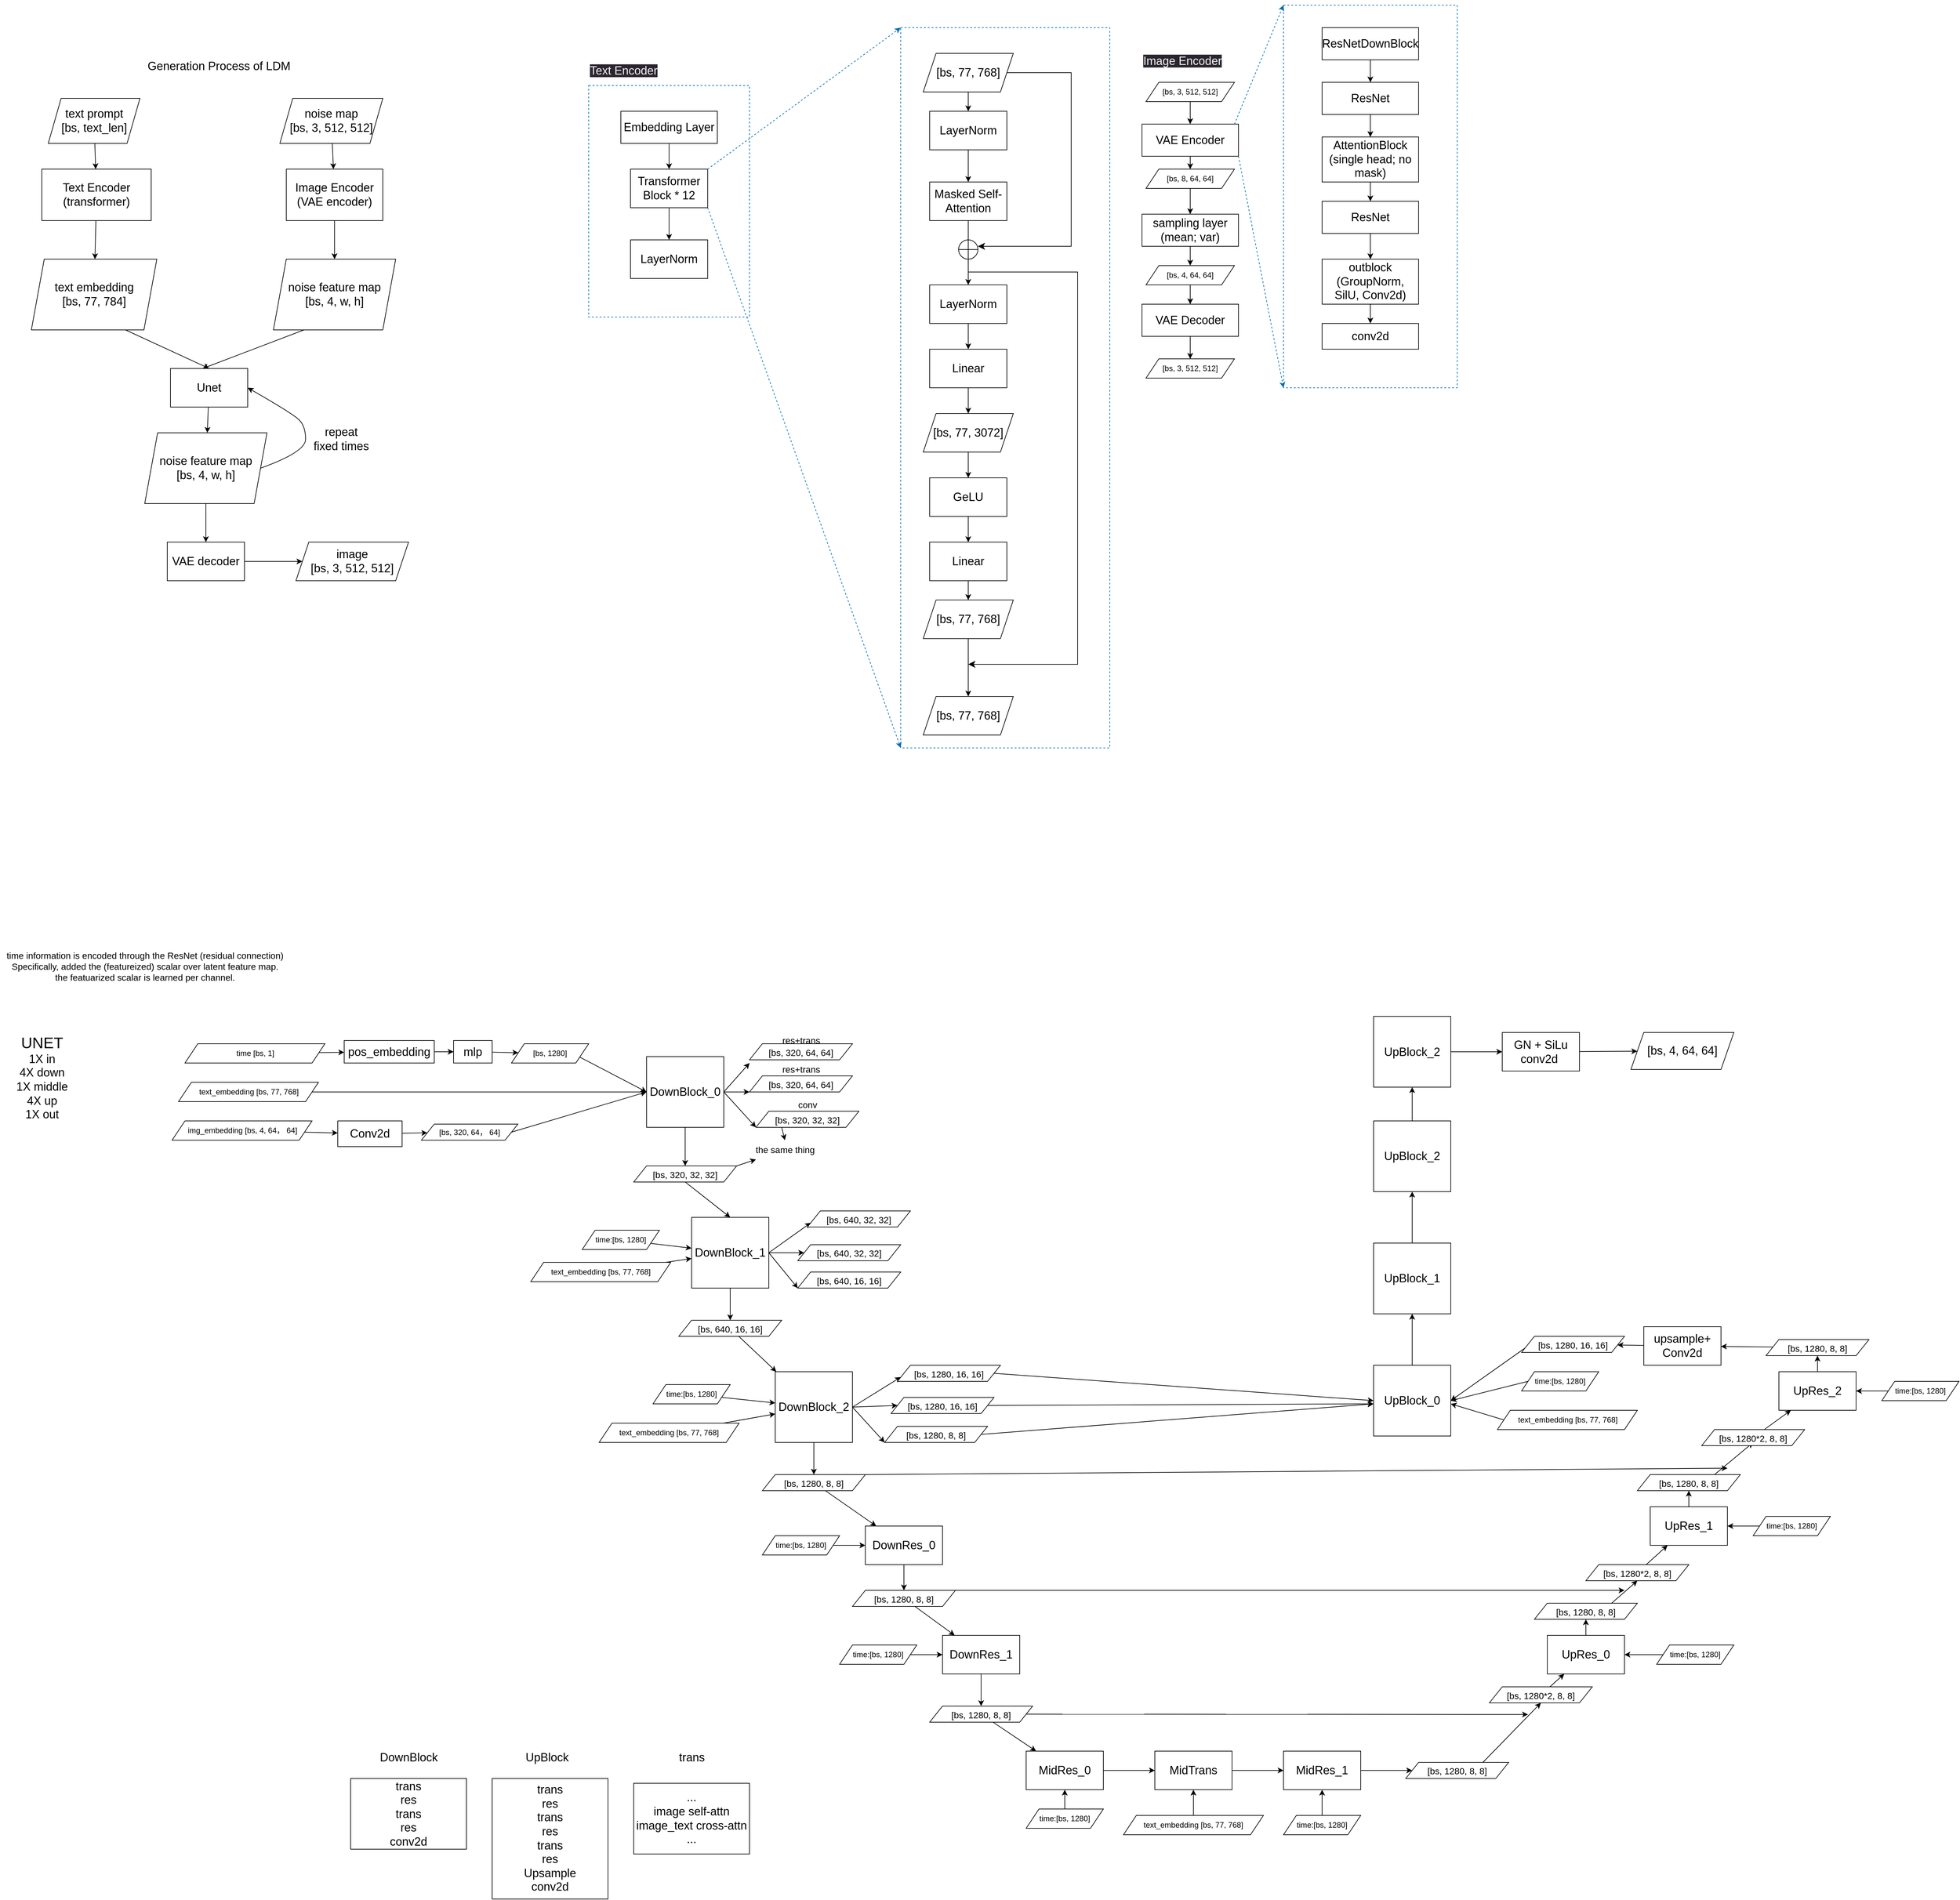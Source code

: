 <mxfile>
    <diagram id="syP8Kg_K8T-5q72GtrBR" name="Page-1">
        <mxGraphModel dx="2134" dy="1301" grid="1" gridSize="10" guides="1" tooltips="1" connect="1" arrows="1" fold="1" page="1" pageScale="1" pageWidth="2339" pageHeight="3300" math="0" shadow="0">
            <root>
                <mxCell id="0"/>
                <mxCell id="1" parent="0"/>
                <mxCell id="11" value="" style="edgeStyle=none;html=1;fontSize=18;" parent="1" source="3" target="10" edge="1">
                    <mxGeometry relative="1" as="geometry"/>
                </mxCell>
                <mxCell id="3" value="Text Encoder&lt;br&gt;(transformer)" style="rounded=0;whiteSpace=wrap;html=1;fontSize=18;" parent="1" vertex="1">
                    <mxGeometry x="70" y="360" width="170" height="80" as="geometry"/>
                </mxCell>
                <mxCell id="14" value="" style="edgeStyle=none;html=1;fontSize=18;" parent="1" source="4" target="13" edge="1">
                    <mxGeometry relative="1" as="geometry"/>
                </mxCell>
                <mxCell id="4" value="Image Encoder&lt;br&gt;(VAE encoder)" style="rounded=0;whiteSpace=wrap;html=1;fontSize=18;" parent="1" vertex="1">
                    <mxGeometry x="450" y="360" width="150" height="80" as="geometry"/>
                </mxCell>
                <mxCell id="6" value="" style="edgeStyle=none;html=1;fontSize=18;" parent="1" source="5" target="3" edge="1">
                    <mxGeometry relative="1" as="geometry"/>
                </mxCell>
                <mxCell id="5" value="text prompt&lt;br&gt;[bs, text_len]" style="shape=parallelogram;perimeter=parallelogramPerimeter;whiteSpace=wrap;html=1;fixedSize=1;fontSize=18;" parent="1" vertex="1">
                    <mxGeometry x="80" y="250" width="142.5" height="70" as="geometry"/>
                </mxCell>
                <mxCell id="8" value="" style="edgeStyle=none;html=1;fontSize=18;" parent="1" source="7" target="4" edge="1">
                    <mxGeometry relative="1" as="geometry"/>
                </mxCell>
                <mxCell id="7" value="noise map&lt;br&gt;[bs, 3, 512, 512]" style="shape=parallelogram;perimeter=parallelogramPerimeter;whiteSpace=wrap;html=1;fixedSize=1;fontSize=18;" parent="1" vertex="1">
                    <mxGeometry x="440" y="250" width="160" height="70" as="geometry"/>
                </mxCell>
                <mxCell id="16" style="edgeStyle=none;html=1;exitX=0.75;exitY=1;exitDx=0;exitDy=0;entryX=0.5;entryY=0;entryDx=0;entryDy=0;fontSize=18;" parent="1" source="10" target="15" edge="1">
                    <mxGeometry relative="1" as="geometry"/>
                </mxCell>
                <mxCell id="10" value="text embedding&lt;br&gt;[bs, 77, 784]" style="shape=parallelogram;perimeter=parallelogramPerimeter;whiteSpace=wrap;html=1;fixedSize=1;fontSize=18;rounded=0;" parent="1" vertex="1">
                    <mxGeometry x="53.75" y="500" width="195" height="110" as="geometry"/>
                </mxCell>
                <mxCell id="12" value="Generation Process of LDM" style="text;html=1;align=center;verticalAlign=middle;resizable=0;points=[];autosize=1;strokeColor=none;fillColor=none;fontSize=18;" parent="1" vertex="1">
                    <mxGeometry x="220" y="180" width="250" height="40" as="geometry"/>
                </mxCell>
                <mxCell id="17" style="edgeStyle=none;html=1;exitX=0.25;exitY=1;exitDx=0;exitDy=0;fontSize=18;" parent="1" source="13" edge="1">
                    <mxGeometry relative="1" as="geometry">
                        <mxPoint x="320" y="670" as="targetPoint"/>
                    </mxGeometry>
                </mxCell>
                <mxCell id="13" value="noise feature map&lt;br&gt;[bs, 4, w, h]" style="shape=parallelogram;perimeter=parallelogramPerimeter;whiteSpace=wrap;html=1;fixedSize=1;fontSize=18;rounded=0;" parent="1" vertex="1">
                    <mxGeometry x="430" y="500" width="190" height="110" as="geometry"/>
                </mxCell>
                <mxCell id="19" value="" style="edgeStyle=none;html=1;fontSize=18;" parent="1" source="15" target="18" edge="1">
                    <mxGeometry relative="1" as="geometry"/>
                </mxCell>
                <mxCell id="15" value="Unet" style="rounded=0;whiteSpace=wrap;html=1;fontSize=18;" parent="1" vertex="1">
                    <mxGeometry x="270" y="670" width="120" height="60" as="geometry"/>
                </mxCell>
                <mxCell id="24" value="" style="edgeStyle=none;html=1;fontSize=18;" parent="1" source="18" target="23" edge="1">
                    <mxGeometry relative="1" as="geometry"/>
                </mxCell>
                <mxCell id="18" value="noise feature map&lt;br&gt;[bs, 4, w, h]" style="shape=parallelogram;perimeter=parallelogramPerimeter;whiteSpace=wrap;html=1;fixedSize=1;fontSize=18;rounded=0;" parent="1" vertex="1">
                    <mxGeometry x="230" y="770" width="190" height="110" as="geometry"/>
                </mxCell>
                <mxCell id="21" value="" style="curved=1;endArrow=classic;html=1;fontSize=18;exitX=1;exitY=0.5;exitDx=0;exitDy=0;entryX=1;entryY=0.5;entryDx=0;entryDy=0;" parent="1" source="18" target="15" edge="1">
                    <mxGeometry width="50" height="50" relative="1" as="geometry">
                        <mxPoint x="540" y="800" as="sourcePoint"/>
                        <mxPoint x="590" y="750" as="targetPoint"/>
                        <Array as="points">
                            <mxPoint x="480" y="800"/>
                            <mxPoint x="480" y="760"/>
                            <mxPoint x="460" y="740"/>
                        </Array>
                    </mxGeometry>
                </mxCell>
                <mxCell id="22" value="repeat&lt;br&gt;fixed times" style="text;html=1;align=center;verticalAlign=middle;resizable=0;points=[];autosize=1;strokeColor=none;fillColor=none;fontSize=18;" parent="1" vertex="1">
                    <mxGeometry x="480" y="750" width="110" height="60" as="geometry"/>
                </mxCell>
                <mxCell id="26" value="" style="edgeStyle=none;html=1;fontSize=18;" parent="1" source="23" target="25" edge="1">
                    <mxGeometry relative="1" as="geometry"/>
                </mxCell>
                <mxCell id="23" value="VAE decoder" style="whiteSpace=wrap;html=1;fontSize=18;rounded=0;" parent="1" vertex="1">
                    <mxGeometry x="265" y="940" width="120" height="60" as="geometry"/>
                </mxCell>
                <mxCell id="25" value="image&lt;br&gt;[bs, 3, 512, 512]" style="shape=parallelogram;perimeter=parallelogramPerimeter;whiteSpace=wrap;html=1;fixedSize=1;fontSize=18;rounded=0;" parent="1" vertex="1">
                    <mxGeometry x="465" y="940" width="175" height="60" as="geometry"/>
                </mxCell>
                <mxCell id="29" value="" style="edgeStyle=none;html=1;" parent="1" source="27" target="28" edge="1">
                    <mxGeometry relative="1" as="geometry"/>
                </mxCell>
                <mxCell id="27" value="Embedding Layer" style="rounded=0;whiteSpace=wrap;html=1;fontSize=18;" parent="1" vertex="1">
                    <mxGeometry x="970" y="270" width="150" height="50" as="geometry"/>
                </mxCell>
                <mxCell id="32" value="" style="edgeStyle=none;html=1;" parent="1" source="28" target="31" edge="1">
                    <mxGeometry relative="1" as="geometry"/>
                </mxCell>
                <mxCell id="28" value="Transformer Block * 12" style="whiteSpace=wrap;html=1;fontSize=18;rounded=0;" parent="1" vertex="1">
                    <mxGeometry x="985" y="360" width="120" height="60" as="geometry"/>
                </mxCell>
                <mxCell id="31" value="LayerNorm" style="whiteSpace=wrap;html=1;fontSize=18;rounded=0;" parent="1" vertex="1">
                    <mxGeometry x="985" y="470" width="120" height="60" as="geometry"/>
                </mxCell>
                <mxCell id="35" value="" style="edgeStyle=none;html=1;fontSize=18;" parent="1" source="33" target="34" edge="1">
                    <mxGeometry relative="1" as="geometry"/>
                </mxCell>
                <mxCell id="33" value="&lt;font style=&quot;font-size: 18px;&quot;&gt;LayerNorm&lt;/font&gt;" style="whiteSpace=wrap;html=1;" parent="1" vertex="1">
                    <mxGeometry x="1450" y="270" width="120" height="60" as="geometry"/>
                </mxCell>
                <mxCell id="41" value="" style="edgeStyle=none;html=1;fontSize=18;startArrow=none;" parent="1" source="53" target="40" edge="1">
                    <mxGeometry relative="1" as="geometry"/>
                </mxCell>
                <mxCell id="34" value="&lt;font style=&quot;font-size: 18px;&quot;&gt;Masked Self-Attention&lt;/font&gt;" style="whiteSpace=wrap;html=1;" parent="1" vertex="1">
                    <mxGeometry x="1450" y="380" width="120" height="60" as="geometry"/>
                </mxCell>
                <mxCell id="37" value="" style="edgeStyle=none;html=1;fontSize=18;" parent="1" source="36" target="33" edge="1">
                    <mxGeometry relative="1" as="geometry"/>
                </mxCell>
                <mxCell id="36" value="[bs, 77, 768]" style="shape=parallelogram;perimeter=parallelogramPerimeter;whiteSpace=wrap;html=1;fixedSize=1;fontSize=18;" parent="1" vertex="1">
                    <mxGeometry x="1440" y="180" width="140" height="60" as="geometry"/>
                </mxCell>
                <mxCell id="43" value="" style="edgeStyle=none;html=1;fontSize=18;" parent="1" source="40" target="42" edge="1">
                    <mxGeometry relative="1" as="geometry"/>
                </mxCell>
                <mxCell id="40" value="&lt;font style=&quot;font-size: 18px;&quot;&gt;LayerNorm&lt;/font&gt;" style="whiteSpace=wrap;html=1;" parent="1" vertex="1">
                    <mxGeometry x="1450" y="540" width="120" height="60" as="geometry"/>
                </mxCell>
                <mxCell id="45" value="" style="edgeStyle=none;html=1;fontSize=18;" parent="1" source="42" target="44" edge="1">
                    <mxGeometry relative="1" as="geometry"/>
                </mxCell>
                <mxCell id="42" value="&lt;font style=&quot;font-size: 18px;&quot;&gt;Linear&lt;/font&gt;" style="whiteSpace=wrap;html=1;" parent="1" vertex="1">
                    <mxGeometry x="1450" y="640" width="120" height="60" as="geometry"/>
                </mxCell>
                <mxCell id="52" value="" style="edgeStyle=none;html=1;fontSize=18;" parent="1" source="44" target="51" edge="1">
                    <mxGeometry relative="1" as="geometry"/>
                </mxCell>
                <mxCell id="44" value="[bs, 77, 3072]" style="shape=parallelogram;perimeter=parallelogramPerimeter;whiteSpace=wrap;html=1;fixedSize=1;fontSize=18;" parent="1" vertex="1">
                    <mxGeometry x="1440" y="740" width="140" height="60" as="geometry"/>
                </mxCell>
                <mxCell id="46" value="" style="edgeStyle=elbowEdgeStyle;elbow=horizontal;endArrow=classic;html=1;curved=0;rounded=0;endSize=8;startSize=8;fontSize=18;" parent="1" source="36" edge="1">
                    <mxGeometry width="50" height="50" relative="1" as="geometry">
                        <mxPoint x="1625" y="210" as="sourcePoint"/>
                        <mxPoint x="1525" y="480" as="targetPoint"/>
                        <Array as="points">
                            <mxPoint x="1670" y="480"/>
                        </Array>
                    </mxGeometry>
                </mxCell>
                <mxCell id="59" value="" style="edgeStyle=none;html=1;fontSize=18;" parent="1" source="51" target="58" edge="1">
                    <mxGeometry relative="1" as="geometry"/>
                </mxCell>
                <mxCell id="51" value="GeLU" style="whiteSpace=wrap;html=1;fontSize=18;" parent="1" vertex="1">
                    <mxGeometry x="1450" y="840" width="120" height="60" as="geometry"/>
                </mxCell>
                <mxCell id="54" value="" style="edgeStyle=none;html=1;fontSize=18;endArrow=none;entryX=0.5;entryY=0.333;entryDx=0;entryDy=0;entryPerimeter=0;" parent="1" source="34" target="53" edge="1">
                    <mxGeometry relative="1" as="geometry">
                        <mxPoint x="1510" y="440" as="sourcePoint"/>
                        <mxPoint x="1510" y="540" as="targetPoint"/>
                    </mxGeometry>
                </mxCell>
                <mxCell id="53" value="" style="shape=orEllipse;perimeter=ellipsePerimeter;whiteSpace=wrap;html=1;backgroundOutline=1;fontSize=18;" parent="1" vertex="1">
                    <mxGeometry x="1495" y="470" width="30" height="30" as="geometry"/>
                </mxCell>
                <mxCell id="57" value="" style="edgeStyle=elbowEdgeStyle;elbow=horizontal;endArrow=classic;html=1;curved=0;rounded=0;endSize=8;startSize=8;fontSize=18;" parent="1" edge="1">
                    <mxGeometry width="50" height="50" relative="1" as="geometry">
                        <mxPoint x="1510" y="520" as="sourcePoint"/>
                        <mxPoint x="1510" y="1130" as="targetPoint"/>
                        <Array as="points">
                            <mxPoint x="1680" y="820"/>
                        </Array>
                    </mxGeometry>
                </mxCell>
                <mxCell id="61" value="" style="edgeStyle=none;html=1;fontSize=18;" parent="1" source="58" target="60" edge="1">
                    <mxGeometry relative="1" as="geometry"/>
                </mxCell>
                <mxCell id="58" value="&lt;font style=&quot;font-size: 18px;&quot;&gt;Linear&lt;/font&gt;" style="whiteSpace=wrap;html=1;" parent="1" vertex="1">
                    <mxGeometry x="1450" y="940" width="120" height="60" as="geometry"/>
                </mxCell>
                <mxCell id="64" value="" style="edgeStyle=none;html=1;fontSize=18;" parent="1" source="60" target="63" edge="1">
                    <mxGeometry relative="1" as="geometry"/>
                </mxCell>
                <mxCell id="60" value="[bs, 77, 768]" style="shape=parallelogram;perimeter=parallelogramPerimeter;whiteSpace=wrap;html=1;fixedSize=1;fontSize=18;" parent="1" vertex="1">
                    <mxGeometry x="1440" y="1030" width="140" height="60" as="geometry"/>
                </mxCell>
                <mxCell id="63" value="[bs, 77, 768]" style="shape=parallelogram;perimeter=parallelogramPerimeter;whiteSpace=wrap;html=1;fixedSize=1;fontSize=18;" parent="1" vertex="1">
                    <mxGeometry x="1440" y="1180" width="140" height="60" as="geometry"/>
                </mxCell>
                <mxCell id="69" value="" style="whiteSpace=wrap;html=1;fontSize=18;dashed=1;fillColor=none;fontColor=#ffffff;strokeColor=#006EAF;" parent="1" vertex="1">
                    <mxGeometry x="1405" y="140" width="325" height="1120" as="geometry"/>
                </mxCell>
                <mxCell id="70" value="" style="edgeStyle=none;orthogonalLoop=1;jettySize=auto;html=1;fontSize=18;fillColor=#1ba1e2;strokeColor=#006EAF;dashed=1;exitX=1;exitY=0;exitDx=0;exitDy=0;entryX=0;entryY=0;entryDx=0;entryDy=0;" parent="1" source="28" target="69" edge="1">
                    <mxGeometry width="80" relative="1" as="geometry">
                        <mxPoint x="1140" y="359" as="sourcePoint"/>
                        <mxPoint x="1220" y="359" as="targetPoint"/>
                        <Array as="points"/>
                    </mxGeometry>
                </mxCell>
                <mxCell id="71" value="" style="edgeStyle=none;orthogonalLoop=1;jettySize=auto;html=1;fontSize=18;fillColor=#1ba1e2;strokeColor=#006EAF;dashed=1;exitX=1;exitY=1;exitDx=0;exitDy=0;entryX=0;entryY=1;entryDx=0;entryDy=0;" parent="1" source="28" target="69" edge="1">
                    <mxGeometry width="80" relative="1" as="geometry">
                        <mxPoint x="1115" y="370" as="sourcePoint"/>
                        <mxPoint x="1415" y="150.0" as="targetPoint"/>
                        <Array as="points"/>
                    </mxGeometry>
                </mxCell>
                <mxCell id="72" value="" style="whiteSpace=wrap;html=1;dashed=1;fontSize=18;fillColor=none;fontColor=#ffffff;strokeColor=#006EAF;" parent="1" vertex="1">
                    <mxGeometry x="920" y="230" width="250" height="360" as="geometry"/>
                </mxCell>
                <mxCell id="75" value="&lt;span style=&quot;color: rgb(240, 240, 240); font-family: Helvetica; font-size: 18px; font-style: normal; font-variant-ligatures: normal; font-variant-caps: normal; font-weight: 400; letter-spacing: normal; orphans: 2; text-align: center; text-indent: 0px; text-transform: none; widows: 2; word-spacing: 0px; -webkit-text-stroke-width: 0px; background-color: rgb(42, 37, 47); text-decoration-thickness: initial; text-decoration-style: initial; text-decoration-color: initial; float: none; display: inline !important;&quot;&gt;Text Encoder&lt;/span&gt;" style="text;whiteSpace=wrap;html=1;fontSize=18;" parent="1" vertex="1">
                    <mxGeometry x="920" y="190" width="140" height="40" as="geometry"/>
                </mxCell>
                <mxCell id="76" value="&lt;span style=&quot;color: rgb(240, 240, 240); font-family: Helvetica; font-size: 18px; font-style: normal; font-variant-ligatures: normal; font-variant-caps: normal; font-weight: 400; letter-spacing: normal; orphans: 2; text-align: center; text-indent: 0px; text-transform: none; widows: 2; word-spacing: 0px; -webkit-text-stroke-width: 0px; background-color: rgb(42, 37, 47); text-decoration-thickness: initial; text-decoration-style: initial; text-decoration-color: initial; float: none; display: inline !important;&quot;&gt;&lt;br&gt;&lt;/span&gt;" style="text;whiteSpace=wrap;html=1;fontSize=18;" parent="1" vertex="1">
                    <mxGeometry x="1790" y="260" width="160" height="270" as="geometry"/>
                </mxCell>
                <mxCell id="108" value="" style="edgeStyle=none;html=1;" parent="1" source="77" target="105" edge="1">
                    <mxGeometry relative="1" as="geometry"/>
                </mxCell>
                <mxCell id="77" value="VAE Encoder" style="rounded=0;whiteSpace=wrap;html=1;fontSize=18;" parent="1" vertex="1">
                    <mxGeometry x="1780" y="290" width="150" height="50" as="geometry"/>
                </mxCell>
                <mxCell id="111" value="" style="edgeStyle=none;html=1;" parent="1" source="82" target="110" edge="1">
                    <mxGeometry relative="1" as="geometry"/>
                </mxCell>
                <mxCell id="82" value="sampling layer&lt;br&gt;(mean; var)" style="rounded=0;whiteSpace=wrap;html=1;fontSize=18;" parent="1" vertex="1">
                    <mxGeometry x="1780" y="430" width="150" height="50" as="geometry"/>
                </mxCell>
                <mxCell id="114" value="" style="edgeStyle=none;html=1;" parent="1" source="86" target="113" edge="1">
                    <mxGeometry relative="1" as="geometry"/>
                </mxCell>
                <mxCell id="86" value="VAE Decoder" style="rounded=0;whiteSpace=wrap;html=1;fontSize=18;" parent="1" vertex="1">
                    <mxGeometry x="1780" y="570" width="150" height="50" as="geometry"/>
                </mxCell>
                <mxCell id="88" value="&lt;meta charset=&quot;utf-8&quot;&gt;&lt;span style=&quot;color: rgb(240, 240, 240); font-family: Helvetica; font-size: 18px; font-style: normal; font-variant-ligatures: normal; font-variant-caps: normal; font-weight: 400; letter-spacing: normal; orphans: 2; text-align: center; text-indent: 0px; text-transform: none; widows: 2; word-spacing: 0px; -webkit-text-stroke-width: 0px; background-color: rgb(42, 37, 47); text-decoration-thickness: initial; text-decoration-style: initial; text-decoration-color: initial; float: none; display: inline !important;&quot;&gt;Image Encoder&lt;/span&gt;&lt;br style=&quot;border-color: rgb(0, 0, 0); color: rgb(240, 240, 240); font-family: Helvetica; font-size: 18px; font-style: normal; font-variant-ligatures: normal; font-variant-caps: normal; font-weight: 400; letter-spacing: normal; orphans: 2; text-align: center; text-indent: 0px; text-transform: none; widows: 2; word-spacing: 0px; -webkit-text-stroke-width: 0px; text-decoration-thickness: initial; text-decoration-style: initial; text-decoration-color: initial;&quot;&gt;" style="text;whiteSpace=wrap;html=1;" parent="1" vertex="1">
                    <mxGeometry x="1780" y="175" width="160" height="50" as="geometry"/>
                </mxCell>
                <mxCell id="91" value="" style="edgeStyle=none;html=1;" parent="1" source="89" target="90" edge="1">
                    <mxGeometry relative="1" as="geometry"/>
                </mxCell>
                <mxCell id="89" value="ResNetDownBlock" style="rounded=0;whiteSpace=wrap;html=1;fontSize=18;" parent="1" vertex="1">
                    <mxGeometry x="2060" y="140" width="150" height="50" as="geometry"/>
                </mxCell>
                <mxCell id="93" value="" style="edgeStyle=none;html=1;" parent="1" source="90" target="92" edge="1">
                    <mxGeometry relative="1" as="geometry"/>
                </mxCell>
                <mxCell id="90" value="ResNet" style="rounded=0;whiteSpace=wrap;html=1;fontSize=18;" parent="1" vertex="1">
                    <mxGeometry x="2060" y="225" width="150" height="50" as="geometry"/>
                </mxCell>
                <mxCell id="96" value="" style="edgeStyle=none;html=1;" parent="1" source="92" target="95" edge="1">
                    <mxGeometry relative="1" as="geometry"/>
                </mxCell>
                <mxCell id="92" value="AttentionBlock&lt;br&gt;(single head; no mask)" style="rounded=0;whiteSpace=wrap;html=1;fontSize=18;" parent="1" vertex="1">
                    <mxGeometry x="2060" y="310" width="150" height="70" as="geometry"/>
                </mxCell>
                <mxCell id="98" value="" style="edgeStyle=none;html=1;" parent="1" source="95" target="97" edge="1">
                    <mxGeometry relative="1" as="geometry"/>
                </mxCell>
                <mxCell id="95" value="ResNet" style="rounded=0;whiteSpace=wrap;html=1;fontSize=18;" parent="1" vertex="1">
                    <mxGeometry x="2060" y="410" width="150" height="50" as="geometry"/>
                </mxCell>
                <mxCell id="101" value="" style="edgeStyle=none;html=1;" parent="1" source="97" target="99" edge="1">
                    <mxGeometry relative="1" as="geometry"/>
                </mxCell>
                <mxCell id="97" value="outblock&lt;br&gt;(GroupNorm, SilU, Conv2d)" style="rounded=0;whiteSpace=wrap;html=1;fontSize=18;" parent="1" vertex="1">
                    <mxGeometry x="2060" y="500" width="150" height="70" as="geometry"/>
                </mxCell>
                <mxCell id="99" value="conv2d" style="rounded=0;whiteSpace=wrap;html=1;fontSize=18;" parent="1" vertex="1">
                    <mxGeometry x="2060" y="600" width="150" height="40" as="geometry"/>
                </mxCell>
                <mxCell id="107" value="" style="edgeStyle=none;html=1;" parent="1" source="103" target="77" edge="1">
                    <mxGeometry relative="1" as="geometry"/>
                </mxCell>
                <mxCell id="103" value="&lt;span style=&quot;&quot;&gt;[bs, 3, 512, 512]&lt;/span&gt;" style="shape=parallelogram;perimeter=parallelogramPerimeter;whiteSpace=wrap;html=1;fixedSize=1;" parent="1" vertex="1">
                    <mxGeometry x="1786.25" y="225" width="137.5" height="30" as="geometry"/>
                </mxCell>
                <mxCell id="109" value="" style="edgeStyle=none;html=1;" parent="1" source="105" target="82" edge="1">
                    <mxGeometry relative="1" as="geometry"/>
                </mxCell>
                <mxCell id="105" value="&lt;span style=&quot;&quot;&gt;[bs, 8, 64, 64]&lt;/span&gt;" style="shape=parallelogram;perimeter=parallelogramPerimeter;whiteSpace=wrap;html=1;fixedSize=1;" parent="1" vertex="1">
                    <mxGeometry x="1786.25" y="360" width="137.5" height="30" as="geometry"/>
                </mxCell>
                <mxCell id="112" value="" style="edgeStyle=none;html=1;" parent="1" source="110" target="86" edge="1">
                    <mxGeometry relative="1" as="geometry"/>
                </mxCell>
                <mxCell id="110" value="&lt;span style=&quot;&quot;&gt;[bs, 4, 64, 64]&lt;/span&gt;" style="shape=parallelogram;perimeter=parallelogramPerimeter;whiteSpace=wrap;html=1;fixedSize=1;" parent="1" vertex="1">
                    <mxGeometry x="1786.25" y="510" width="137.5" height="30" as="geometry"/>
                </mxCell>
                <mxCell id="113" value="&lt;span style=&quot;&quot;&gt;[bs, 3, 512, 512]&lt;/span&gt;" style="shape=parallelogram;perimeter=parallelogramPerimeter;whiteSpace=wrap;html=1;fixedSize=1;" parent="1" vertex="1">
                    <mxGeometry x="1786.25" y="655" width="137.5" height="30" as="geometry"/>
                </mxCell>
                <mxCell id="115" value="" style="whiteSpace=wrap;html=1;dashed=1;fontSize=18;fillColor=none;fontColor=#ffffff;strokeColor=#006EAF;" parent="1" vertex="1">
                    <mxGeometry x="2000" y="105" width="270" height="595" as="geometry"/>
                </mxCell>
                <mxCell id="116" value="" style="edgeStyle=none;orthogonalLoop=1;jettySize=auto;html=1;fontSize=18;fillColor=#1ba1e2;strokeColor=#006EAF;dashed=1;exitX=1;exitY=0;exitDx=0;exitDy=0;entryX=0;entryY=0;entryDx=0;entryDy=0;" parent="1" target="115" edge="1">
                    <mxGeometry width="80" relative="1" as="geometry">
                        <mxPoint x="1923.75" y="290" as="sourcePoint"/>
                        <mxPoint x="2223.75" y="70.0" as="targetPoint"/>
                        <Array as="points"/>
                    </mxGeometry>
                </mxCell>
                <mxCell id="117" value="" style="edgeStyle=none;orthogonalLoop=1;jettySize=auto;html=1;fontSize=18;fillColor=#1ba1e2;strokeColor=#006EAF;dashed=1;exitX=1;exitY=1;exitDx=0;exitDy=0;entryX=0;entryY=1;entryDx=0;entryDy=0;" parent="1" source="77" target="115" edge="1">
                    <mxGeometry width="80" relative="1" as="geometry">
                        <mxPoint x="1990" y="625" as="sourcePoint"/>
                        <mxPoint x="2066.25" y="440.0" as="targetPoint"/>
                        <Array as="points"/>
                    </mxGeometry>
                </mxCell>
                <mxCell id="119" value="&lt;font style=&quot;&quot;&gt;&lt;span style=&quot;font-size: 24px;&quot;&gt;UNET&lt;/span&gt;&lt;br&gt;&lt;font style=&quot;font-size: 18px;&quot;&gt;1X in&lt;br&gt;4X down&lt;br&gt;1X middle&lt;br&gt;4X up&lt;br&gt;1X out&lt;/font&gt;&lt;br&gt;&lt;br&gt;&lt;/font&gt;" style="text;html=1;align=center;verticalAlign=middle;resizable=0;points=[];autosize=1;strokeColor=none;fillColor=none;" parent="1" vertex="1">
                    <mxGeometry x="20" y="1700" width="100" height="160" as="geometry"/>
                </mxCell>
                <mxCell id="130" value="" style="edgeStyle=none;html=1;fontSize=18;" edge="1" parent="1" source="120" target="128">
                    <mxGeometry relative="1" as="geometry"/>
                </mxCell>
                <mxCell id="120" value="&lt;span style=&quot;&quot;&gt;time [bs, 1]&lt;/span&gt;" style="shape=parallelogram;perimeter=parallelogramPerimeter;whiteSpace=wrap;html=1;fixedSize=1;" vertex="1" parent="1">
                    <mxGeometry x="292.5" y="1720" width="217.5" height="30" as="geometry"/>
                </mxCell>
                <mxCell id="136" style="edgeStyle=none;html=1;exitX=1;exitY=0.5;exitDx=0;exitDy=0;entryX=0;entryY=0.5;entryDx=0;entryDy=0;fontSize=18;" edge="1" parent="1" source="121" target="134">
                    <mxGeometry relative="1" as="geometry"/>
                </mxCell>
                <mxCell id="121" value="&lt;span style=&quot;&quot;&gt;text_embedding [bs, 77, 768]&lt;/span&gt;" style="shape=parallelogram;perimeter=parallelogramPerimeter;whiteSpace=wrap;html=1;fixedSize=1;" vertex="1" parent="1">
                    <mxGeometry x="282.5" y="1780" width="217.5" height="30" as="geometry"/>
                </mxCell>
                <mxCell id="124" value="" style="edgeStyle=none;html=1;fontSize=18;" edge="1" parent="1" source="122" target="123">
                    <mxGeometry relative="1" as="geometry"/>
                </mxCell>
                <mxCell id="122" value="&lt;span style=&quot;&quot;&gt;img_embedding [bs, 4, 64， 64]&lt;/span&gt;" style="shape=parallelogram;perimeter=parallelogramPerimeter;whiteSpace=wrap;html=1;fixedSize=1;" vertex="1" parent="1">
                    <mxGeometry x="272.5" y="1840" width="217.5" height="30" as="geometry"/>
                </mxCell>
                <mxCell id="127" value="" style="edgeStyle=none;html=1;fontSize=18;" edge="1" parent="1" source="123" target="125">
                    <mxGeometry relative="1" as="geometry"/>
                </mxCell>
                <mxCell id="123" value="Conv2d" style="whiteSpace=wrap;html=1;fontSize=18;" vertex="1" parent="1">
                    <mxGeometry x="530" y="1840" width="100" height="40" as="geometry"/>
                </mxCell>
                <mxCell id="138" style="edgeStyle=none;html=1;exitX=1;exitY=0.5;exitDx=0;exitDy=0;entryX=0;entryY=0.5;entryDx=0;entryDy=0;fontSize=18;" edge="1" parent="1" source="125" target="134">
                    <mxGeometry relative="1" as="geometry"/>
                </mxCell>
                <mxCell id="125" value="&lt;span style=&quot;&quot;&gt;[bs, 320, 64， 64]&lt;/span&gt;" style="shape=parallelogram;perimeter=parallelogramPerimeter;whiteSpace=wrap;html=1;fixedSize=1;" vertex="1" parent="1">
                    <mxGeometry x="660" y="1845" width="150" height="25" as="geometry"/>
                </mxCell>
                <mxCell id="131" value="" style="edgeStyle=none;html=1;fontSize=18;" edge="1" parent="1" source="128" target="129">
                    <mxGeometry relative="1" as="geometry"/>
                </mxCell>
                <mxCell id="128" value="pos_embedding" style="whiteSpace=wrap;html=1;fontSize=18;" vertex="1" parent="1">
                    <mxGeometry x="540" y="1715" width="140" height="35" as="geometry"/>
                </mxCell>
                <mxCell id="133" value="" style="edgeStyle=none;html=1;fontSize=18;" edge="1" parent="1" source="129" target="132">
                    <mxGeometry relative="1" as="geometry"/>
                </mxCell>
                <mxCell id="129" value="mlp" style="whiteSpace=wrap;html=1;fontSize=18;" vertex="1" parent="1">
                    <mxGeometry x="710" y="1715" width="60" height="35" as="geometry"/>
                </mxCell>
                <mxCell id="135" style="edgeStyle=none;html=1;exitX=1;exitY=0.75;exitDx=0;exitDy=0;entryX=0;entryY=0.5;entryDx=0;entryDy=0;fontSize=18;" edge="1" parent="1" source="132" target="134">
                    <mxGeometry relative="1" as="geometry"/>
                </mxCell>
                <mxCell id="132" value="&lt;span style=&quot;&quot;&gt;[bs, 1280]&lt;/span&gt;" style="shape=parallelogram;perimeter=parallelogramPerimeter;whiteSpace=wrap;html=1;fixedSize=1;" vertex="1" parent="1">
                    <mxGeometry x="800" y="1720" width="120" height="30" as="geometry"/>
                </mxCell>
                <mxCell id="140" value="" style="edgeStyle=none;html=1;fontSize=18;" edge="1" parent="1" source="134" target="139">
                    <mxGeometry relative="1" as="geometry"/>
                </mxCell>
                <mxCell id="149" style="edgeStyle=none;html=1;exitX=1;exitY=0.5;exitDx=0;exitDy=0;fontSize=14;" edge="1" parent="1" source="134">
                    <mxGeometry relative="1" as="geometry">
                        <mxPoint x="1170" y="1750" as="targetPoint"/>
                    </mxGeometry>
                </mxCell>
                <mxCell id="150" style="edgeStyle=none;html=1;entryX=0;entryY=1;entryDx=0;entryDy=0;fontSize=14;" edge="1" parent="1" source="134" target="142">
                    <mxGeometry relative="1" as="geometry"/>
                </mxCell>
                <mxCell id="152" style="edgeStyle=none;html=1;exitX=1;exitY=0.5;exitDx=0;exitDy=0;entryX=0;entryY=1;entryDx=0;entryDy=0;fontSize=14;" edge="1" parent="1" source="134" target="143">
                    <mxGeometry relative="1" as="geometry"/>
                </mxCell>
                <mxCell id="134" value="DownBlock_0" style="whiteSpace=wrap;html=1;fontSize=18;" vertex="1" parent="1">
                    <mxGeometry x="1010" y="1740" width="120" height="110" as="geometry"/>
                </mxCell>
                <mxCell id="145" style="edgeStyle=none;html=1;exitX=0.5;exitY=1;exitDx=0;exitDy=0;entryX=0.5;entryY=0;entryDx=0;entryDy=0;fontSize=14;" edge="1" parent="1" source="139" target="144">
                    <mxGeometry relative="1" as="geometry"/>
                </mxCell>
                <mxCell id="173" style="edgeStyle=none;html=1;exitX=1;exitY=0;exitDx=0;exitDy=0;fontSize=14;" edge="1" parent="1" source="139" target="172">
                    <mxGeometry relative="1" as="geometry"/>
                </mxCell>
                <mxCell id="139" value="&lt;font style=&quot;font-size: 14px;&quot;&gt;[bs, 320, 32, 32]&lt;/font&gt;" style="shape=parallelogram;perimeter=parallelogramPerimeter;whiteSpace=wrap;html=1;fixedSize=1;fontSize=18;" vertex="1" parent="1">
                    <mxGeometry x="990" y="1910" width="160" height="25" as="geometry"/>
                </mxCell>
                <mxCell id="141" value="&lt;font style=&quot;font-size: 14px;&quot;&gt;[bs, 320, 64, 64]&lt;/font&gt;" style="shape=parallelogram;perimeter=parallelogramPerimeter;whiteSpace=wrap;html=1;fixedSize=1;fontSize=18;" vertex="1" parent="1">
                    <mxGeometry x="1170" y="1720" width="160" height="25" as="geometry"/>
                </mxCell>
                <mxCell id="142" value="&lt;font style=&quot;font-size: 14px;&quot;&gt;[bs, 320, 64, 64]&lt;/font&gt;" style="shape=parallelogram;perimeter=parallelogramPerimeter;whiteSpace=wrap;html=1;fixedSize=1;fontSize=18;" vertex="1" parent="1">
                    <mxGeometry x="1170" y="1770" width="160" height="25" as="geometry"/>
                </mxCell>
                <mxCell id="174" style="edgeStyle=none;html=1;exitX=0.25;exitY=1;exitDx=0;exitDy=0;fontSize=14;" edge="1" parent="1" source="143">
                    <mxGeometry relative="1" as="geometry">
                        <mxPoint x="1225" y="1870" as="targetPoint"/>
                    </mxGeometry>
                </mxCell>
                <mxCell id="143" value="&lt;font style=&quot;font-size: 14px;&quot;&gt;[bs, 320, 32, 32]&lt;/font&gt;" style="shape=parallelogram;perimeter=parallelogramPerimeter;whiteSpace=wrap;html=1;fixedSize=1;fontSize=18;" vertex="1" parent="1">
                    <mxGeometry x="1180" y="1825" width="160" height="25" as="geometry"/>
                </mxCell>
                <mxCell id="168" value="" style="edgeStyle=none;html=1;fontSize=14;" edge="1" parent="1" source="144" target="167">
                    <mxGeometry relative="1" as="geometry"/>
                </mxCell>
                <mxCell id="176" style="edgeStyle=none;html=1;exitX=1;exitY=0.5;exitDx=0;exitDy=0;entryX=0;entryY=0.75;entryDx=0;entryDy=0;fontSize=14;" edge="1" parent="1" source="144" target="170">
                    <mxGeometry relative="1" as="geometry"/>
                </mxCell>
                <mxCell id="177" style="edgeStyle=none;html=1;exitX=1;exitY=0.5;exitDx=0;exitDy=0;entryX=0;entryY=0.5;entryDx=0;entryDy=0;fontSize=14;" edge="1" parent="1" source="144" target="171">
                    <mxGeometry relative="1" as="geometry"/>
                </mxCell>
                <mxCell id="178" style="edgeStyle=none;html=1;exitX=1;exitY=0.5;exitDx=0;exitDy=0;entryX=0;entryY=1;entryDx=0;entryDy=0;fontSize=14;" edge="1" parent="1" source="144" target="175">
                    <mxGeometry relative="1" as="geometry"/>
                </mxCell>
                <mxCell id="144" value="DownBlock_1" style="whiteSpace=wrap;html=1;fontSize=18;" vertex="1" parent="1">
                    <mxGeometry x="1080" y="1990" width="120" height="110" as="geometry"/>
                </mxCell>
                <mxCell id="146" value="res+trans" style="text;html=1;align=center;verticalAlign=middle;resizable=0;points=[];autosize=1;strokeColor=none;fillColor=none;fontSize=14;" vertex="1" parent="1">
                    <mxGeometry x="1210" y="1700" width="80" height="30" as="geometry"/>
                </mxCell>
                <mxCell id="147" value="res+trans" style="text;html=1;align=center;verticalAlign=middle;resizable=0;points=[];autosize=1;strokeColor=none;fillColor=none;fontSize=14;" vertex="1" parent="1">
                    <mxGeometry x="1210" y="1745" width="80" height="30" as="geometry"/>
                </mxCell>
                <mxCell id="148" value="conv" style="text;html=1;align=center;verticalAlign=middle;resizable=0;points=[];autosize=1;strokeColor=none;fillColor=none;fontSize=14;" vertex="1" parent="1">
                    <mxGeometry x="1235" y="1800" width="50" height="30" as="geometry"/>
                </mxCell>
                <mxCell id="179" value="" style="edgeStyle=none;html=1;fontSize=14;" edge="1" parent="1" source="167" target="169">
                    <mxGeometry relative="1" as="geometry"/>
                </mxCell>
                <mxCell id="167" value="&lt;font style=&quot;font-size: 14px;&quot;&gt;[bs, 640, 16, 16]&lt;/font&gt;" style="shape=parallelogram;perimeter=parallelogramPerimeter;whiteSpace=wrap;html=1;fixedSize=1;fontSize=18;" vertex="1" parent="1">
                    <mxGeometry x="1060" y="2150" width="160" height="25" as="geometry"/>
                </mxCell>
                <mxCell id="185" style="edgeStyle=none;html=1;exitX=1;exitY=0.5;exitDx=0;exitDy=0;entryX=0;entryY=0.75;entryDx=0;entryDy=0;fontSize=14;" edge="1" parent="1" source="169" target="183">
                    <mxGeometry relative="1" as="geometry"/>
                </mxCell>
                <mxCell id="186" style="edgeStyle=none;html=1;exitX=1;exitY=0.5;exitDx=0;exitDy=0;entryX=0;entryY=0.5;entryDx=0;entryDy=0;fontSize=14;" edge="1" parent="1" source="169" target="184">
                    <mxGeometry relative="1" as="geometry"/>
                </mxCell>
                <mxCell id="187" style="edgeStyle=none;html=1;exitX=1;exitY=0.5;exitDx=0;exitDy=0;entryX=0;entryY=1;entryDx=0;entryDy=0;fontSize=14;" edge="1" parent="1" source="169" target="181">
                    <mxGeometry relative="1" as="geometry"/>
                </mxCell>
                <mxCell id="188" value="" style="edgeStyle=none;html=1;fontSize=14;" edge="1" parent="1" source="169" target="180">
                    <mxGeometry relative="1" as="geometry"/>
                </mxCell>
                <mxCell id="169" value="DownBlock_2" style="whiteSpace=wrap;html=1;fontSize=18;" vertex="1" parent="1">
                    <mxGeometry x="1210" y="2230" width="120" height="110" as="geometry"/>
                </mxCell>
                <mxCell id="170" value="&lt;font style=&quot;font-size: 14px;&quot;&gt;[bs, 640, 32, 32]&lt;/font&gt;" style="shape=parallelogram;perimeter=parallelogramPerimeter;whiteSpace=wrap;html=1;fixedSize=1;fontSize=18;" vertex="1" parent="1">
                    <mxGeometry x="1260" y="1980" width="160" height="25" as="geometry"/>
                </mxCell>
                <mxCell id="171" value="&lt;font style=&quot;font-size: 14px;&quot;&gt;[bs, 640, 32, 32]&lt;/font&gt;" style="shape=parallelogram;perimeter=parallelogramPerimeter;whiteSpace=wrap;html=1;fixedSize=1;fontSize=18;" vertex="1" parent="1">
                    <mxGeometry x="1245" y="2032.5" width="160" height="25" as="geometry"/>
                </mxCell>
                <mxCell id="172" value="the same thing" style="text;html=1;align=center;verticalAlign=middle;resizable=0;points=[];autosize=1;strokeColor=none;fillColor=none;fontSize=14;" vertex="1" parent="1">
                    <mxGeometry x="1165" y="1870" width="120" height="30" as="geometry"/>
                </mxCell>
                <mxCell id="175" value="&lt;font style=&quot;font-size: 14px;&quot;&gt;[bs, 640, 16, 16]&lt;/font&gt;" style="shape=parallelogram;perimeter=parallelogramPerimeter;whiteSpace=wrap;html=1;fixedSize=1;fontSize=18;" vertex="1" parent="1">
                    <mxGeometry x="1245" y="2075" width="160" height="25" as="geometry"/>
                </mxCell>
                <mxCell id="190" value="" style="edgeStyle=none;html=1;fontSize=14;" edge="1" parent="1" source="180" target="189">
                    <mxGeometry relative="1" as="geometry"/>
                </mxCell>
                <mxCell id="250" style="edgeStyle=none;html=1;exitX=1;exitY=0;exitDx=0;exitDy=0;fontSize=14;" edge="1" parent="1" source="180">
                    <mxGeometry relative="1" as="geometry">
                        <mxPoint x="2690" y="2380" as="targetPoint"/>
                    </mxGeometry>
                </mxCell>
                <mxCell id="180" value="&lt;font style=&quot;font-size: 14px;&quot;&gt;[bs, 1280, 8, 8]&lt;/font&gt;" style="shape=parallelogram;perimeter=parallelogramPerimeter;whiteSpace=wrap;html=1;fixedSize=1;fontSize=18;" vertex="1" parent="1">
                    <mxGeometry x="1190" y="2390" width="160" height="25" as="geometry"/>
                </mxCell>
                <mxCell id="270" style="edgeStyle=none;html=1;exitX=1;exitY=0.5;exitDx=0;exitDy=0;fontSize=14;" edge="1" parent="1" source="181">
                    <mxGeometry relative="1" as="geometry">
                        <mxPoint x="2140" y="2280" as="targetPoint"/>
                    </mxGeometry>
                </mxCell>
                <mxCell id="181" value="&lt;font style=&quot;font-size: 14px;&quot;&gt;[bs, 1280, 8, 8]&lt;/font&gt;" style="shape=parallelogram;perimeter=parallelogramPerimeter;whiteSpace=wrap;html=1;fixedSize=1;fontSize=18;" vertex="1" parent="1">
                    <mxGeometry x="1380" y="2315" width="160" height="25" as="geometry"/>
                </mxCell>
                <mxCell id="268" style="edgeStyle=none;html=1;exitX=1;exitY=0.5;exitDx=0;exitDy=0;entryX=0;entryY=0.5;entryDx=0;entryDy=0;fontSize=14;" edge="1" parent="1" source="183" target="258">
                    <mxGeometry relative="1" as="geometry"/>
                </mxCell>
                <mxCell id="183" value="&lt;font style=&quot;font-size: 14px;&quot;&gt;[bs, 1280, 16, 16]&lt;/font&gt;" style="shape=parallelogram;perimeter=parallelogramPerimeter;whiteSpace=wrap;html=1;fixedSize=1;fontSize=18;" vertex="1" parent="1">
                    <mxGeometry x="1400" y="2220" width="160" height="25" as="geometry"/>
                </mxCell>
                <mxCell id="269" style="edgeStyle=none;html=1;exitX=1;exitY=0.5;exitDx=0;exitDy=0;fontSize=14;" edge="1" parent="1" source="184">
                    <mxGeometry relative="1" as="geometry">
                        <mxPoint x="2140" y="2280" as="targetPoint"/>
                    </mxGeometry>
                </mxCell>
                <mxCell id="184" value="&lt;font style=&quot;font-size: 14px;&quot;&gt;[bs, 1280, 16, 16]&lt;/font&gt;" style="shape=parallelogram;perimeter=parallelogramPerimeter;whiteSpace=wrap;html=1;fixedSize=1;fontSize=18;" vertex="1" parent="1">
                    <mxGeometry x="1390" y="2270" width="160" height="25" as="geometry"/>
                </mxCell>
                <mxCell id="192" value="" style="edgeStyle=none;html=1;fontSize=14;" edge="1" parent="1" source="189" target="191">
                    <mxGeometry relative="1" as="geometry"/>
                </mxCell>
                <mxCell id="189" value="DownRes_0" style="whiteSpace=wrap;html=1;fontSize=18;" vertex="1" parent="1">
                    <mxGeometry x="1350" y="2470" width="120" height="60" as="geometry"/>
                </mxCell>
                <mxCell id="194" value="" style="edgeStyle=none;html=1;fontSize=14;" edge="1" parent="1" source="191" target="193">
                    <mxGeometry relative="1" as="geometry"/>
                </mxCell>
                <mxCell id="242" style="edgeStyle=none;html=1;exitX=1;exitY=0;exitDx=0;exitDy=0;fontSize=14;" edge="1" parent="1" source="191">
                    <mxGeometry relative="1" as="geometry">
                        <mxPoint x="2530" y="2570" as="targetPoint"/>
                    </mxGeometry>
                </mxCell>
                <mxCell id="191" value="&lt;font style=&quot;font-size: 14px;&quot;&gt;[bs, 1280, 8, 8]&lt;/font&gt;" style="shape=parallelogram;perimeter=parallelogramPerimeter;whiteSpace=wrap;html=1;fixedSize=1;fontSize=18;" vertex="1" parent="1">
                    <mxGeometry x="1330" y="2570" width="160" height="25" as="geometry"/>
                </mxCell>
                <mxCell id="196" value="" style="edgeStyle=none;html=1;fontSize=14;" edge="1" parent="1" source="193" target="195">
                    <mxGeometry relative="1" as="geometry"/>
                </mxCell>
                <mxCell id="193" value="DownRes_1" style="whiteSpace=wrap;html=1;fontSize=18;" vertex="1" parent="1">
                    <mxGeometry x="1470" y="2640" width="120" height="60" as="geometry"/>
                </mxCell>
                <mxCell id="198" value="" style="edgeStyle=none;html=1;fontSize=14;" edge="1" parent="1" source="195" target="197">
                    <mxGeometry relative="1" as="geometry"/>
                </mxCell>
                <mxCell id="209" style="edgeStyle=none;html=1;fontSize=14;" edge="1" parent="1" source="195">
                    <mxGeometry relative="1" as="geometry">
                        <mxPoint x="2380" y="2763" as="targetPoint"/>
                    </mxGeometry>
                </mxCell>
                <mxCell id="195" value="&lt;font style=&quot;font-size: 14px;&quot;&gt;[bs, 1280, 8, 8]&lt;/font&gt;" style="shape=parallelogram;perimeter=parallelogramPerimeter;whiteSpace=wrap;html=1;fixedSize=1;fontSize=18;" vertex="1" parent="1">
                    <mxGeometry x="1450" y="2750" width="160" height="25" as="geometry"/>
                </mxCell>
                <mxCell id="200" value="" style="edgeStyle=none;html=1;fontSize=14;" edge="1" parent="1" source="197" target="199">
                    <mxGeometry relative="1" as="geometry"/>
                </mxCell>
                <mxCell id="197" value="MidRes_0" style="whiteSpace=wrap;html=1;fontSize=18;" vertex="1" parent="1">
                    <mxGeometry x="1600" y="2820" width="120" height="60" as="geometry"/>
                </mxCell>
                <mxCell id="202" value="" style="edgeStyle=none;html=1;fontSize=14;" edge="1" parent="1" source="199" target="201">
                    <mxGeometry relative="1" as="geometry"/>
                </mxCell>
                <mxCell id="199" value="MidTrans" style="whiteSpace=wrap;html=1;fontSize=18;" vertex="1" parent="1">
                    <mxGeometry x="1800" y="2820" width="120" height="60" as="geometry"/>
                </mxCell>
                <mxCell id="204" value="" style="edgeStyle=none;html=1;fontSize=14;" edge="1" parent="1" source="201" target="203">
                    <mxGeometry relative="1" as="geometry"/>
                </mxCell>
                <mxCell id="201" value="MidRes_1" style="whiteSpace=wrap;html=1;fontSize=18;" vertex="1" parent="1">
                    <mxGeometry x="2000" y="2820" width="120" height="60" as="geometry"/>
                </mxCell>
                <mxCell id="212" style="edgeStyle=none;html=1;exitX=0.75;exitY=0;exitDx=0;exitDy=0;entryX=0.5;entryY=1;entryDx=0;entryDy=0;fontSize=14;" edge="1" parent="1" source="203" target="211">
                    <mxGeometry relative="1" as="geometry"/>
                </mxCell>
                <mxCell id="203" value="&lt;font style=&quot;font-size: 14px;&quot;&gt;[bs, 1280, 8, 8]&lt;/font&gt;" style="shape=parallelogram;perimeter=parallelogramPerimeter;whiteSpace=wrap;html=1;fixedSize=1;fontSize=18;" vertex="1" parent="1">
                    <mxGeometry x="2190" y="2837.5" width="160" height="25" as="geometry"/>
                </mxCell>
                <mxCell id="238" value="" style="edgeStyle=none;html=1;fontSize=14;" edge="1" parent="1" source="205" target="237">
                    <mxGeometry relative="1" as="geometry"/>
                </mxCell>
                <mxCell id="205" value="UpRes_0" style="whiteSpace=wrap;html=1;fontSize=18;" vertex="1" parent="1">
                    <mxGeometry x="2410" y="2640" width="120" height="60" as="geometry"/>
                </mxCell>
                <mxCell id="213" value="" style="edgeStyle=none;html=1;fontSize=14;" edge="1" parent="1" source="211" target="205">
                    <mxGeometry relative="1" as="geometry"/>
                </mxCell>
                <mxCell id="211" value="&lt;span style=&quot;font-size: 14px;&quot;&gt;[bs, 1280*2, 8, 8]&lt;/span&gt;" style="shape=parallelogram;perimeter=parallelogramPerimeter;whiteSpace=wrap;html=1;fixedSize=1;fontSize=18;" vertex="1" parent="1">
                    <mxGeometry x="2320" y="2720" width="160" height="25" as="geometry"/>
                </mxCell>
                <mxCell id="217" value="" style="edgeStyle=none;html=1;fontSize=14;" edge="1" parent="1" source="216" target="144">
                    <mxGeometry relative="1" as="geometry"/>
                </mxCell>
                <mxCell id="216" value="&lt;span style=&quot;&quot;&gt;time:[bs, 1280]&lt;/span&gt;" style="shape=parallelogram;perimeter=parallelogramPerimeter;whiteSpace=wrap;html=1;fixedSize=1;" vertex="1" parent="1">
                    <mxGeometry x="910" y="2010" width="120" height="30" as="geometry"/>
                </mxCell>
                <mxCell id="219" value="" style="edgeStyle=none;html=1;fontSize=14;" edge="1" parent="1" source="218" target="144">
                    <mxGeometry relative="1" as="geometry"/>
                </mxCell>
                <mxCell id="218" value="&lt;span style=&quot;&quot;&gt;text_embedding [bs, 77, 768]&lt;/span&gt;" style="shape=parallelogram;perimeter=parallelogramPerimeter;whiteSpace=wrap;html=1;fixedSize=1;" vertex="1" parent="1">
                    <mxGeometry x="830" y="2060" width="217.5" height="30" as="geometry"/>
                </mxCell>
                <mxCell id="221" value="" style="edgeStyle=none;html=1;fontSize=14;" edge="1" parent="1" source="220" target="169">
                    <mxGeometry relative="1" as="geometry"/>
                </mxCell>
                <mxCell id="220" value="&lt;span style=&quot;&quot;&gt;time:[bs, 1280]&lt;/span&gt;" style="shape=parallelogram;perimeter=parallelogramPerimeter;whiteSpace=wrap;html=1;fixedSize=1;" vertex="1" parent="1">
                    <mxGeometry x="1020" y="2250" width="120" height="30" as="geometry"/>
                </mxCell>
                <mxCell id="223" value="" style="edgeStyle=none;html=1;fontSize=14;" edge="1" parent="1" source="222" target="169">
                    <mxGeometry relative="1" as="geometry"/>
                </mxCell>
                <mxCell id="222" value="&lt;span style=&quot;&quot;&gt;text_embedding [bs, 77, 768]&lt;/span&gt;" style="shape=parallelogram;perimeter=parallelogramPerimeter;whiteSpace=wrap;html=1;fixedSize=1;" vertex="1" parent="1">
                    <mxGeometry x="936.25" y="2310" width="217.5" height="30" as="geometry"/>
                </mxCell>
                <mxCell id="225" value="" style="edgeStyle=none;html=1;fontSize=14;" edge="1" parent="1" source="224" target="189">
                    <mxGeometry relative="1" as="geometry"/>
                </mxCell>
                <mxCell id="224" value="&lt;span style=&quot;&quot;&gt;time:[bs, 1280]&lt;/span&gt;" style="shape=parallelogram;perimeter=parallelogramPerimeter;whiteSpace=wrap;html=1;fixedSize=1;" vertex="1" parent="1">
                    <mxGeometry x="1190" y="2485" width="120" height="30" as="geometry"/>
                </mxCell>
                <mxCell id="227" value="" style="edgeStyle=none;html=1;fontSize=14;" edge="1" parent="1" source="226" target="193">
                    <mxGeometry relative="1" as="geometry"/>
                </mxCell>
                <mxCell id="226" value="&lt;span style=&quot;&quot;&gt;time:[bs, 1280]&lt;/span&gt;" style="shape=parallelogram;perimeter=parallelogramPerimeter;whiteSpace=wrap;html=1;fixedSize=1;" vertex="1" parent="1">
                    <mxGeometry x="1310" y="2655" width="120" height="30" as="geometry"/>
                </mxCell>
                <mxCell id="229" value="" style="edgeStyle=none;html=1;fontSize=14;" edge="1" parent="1" source="228" target="197">
                    <mxGeometry relative="1" as="geometry"/>
                </mxCell>
                <mxCell id="228" value="&lt;span style=&quot;&quot;&gt;time:[bs, 1280]&lt;/span&gt;" style="shape=parallelogram;perimeter=parallelogramPerimeter;whiteSpace=wrap;html=1;fixedSize=1;" vertex="1" parent="1">
                    <mxGeometry x="1600" y="2910" width="120" height="30" as="geometry"/>
                </mxCell>
                <mxCell id="231" value="" style="edgeStyle=none;html=1;fontSize=14;" edge="1" parent="1" source="230" target="199">
                    <mxGeometry relative="1" as="geometry"/>
                </mxCell>
                <mxCell id="230" value="&lt;span style=&quot;&quot;&gt;text_embedding [bs, 77, 768]&lt;/span&gt;" style="shape=parallelogram;perimeter=parallelogramPerimeter;whiteSpace=wrap;html=1;fixedSize=1;" vertex="1" parent="1">
                    <mxGeometry x="1751.25" y="2920" width="217.5" height="30" as="geometry"/>
                </mxCell>
                <mxCell id="233" value="" style="edgeStyle=none;html=1;fontSize=14;" edge="1" parent="1" source="232" target="201">
                    <mxGeometry relative="1" as="geometry"/>
                </mxCell>
                <mxCell id="232" value="&lt;span style=&quot;&quot;&gt;time:[bs, 1280]&lt;/span&gt;" style="shape=parallelogram;perimeter=parallelogramPerimeter;whiteSpace=wrap;html=1;fixedSize=1;" vertex="1" parent="1">
                    <mxGeometry x="2000" y="2920" width="120" height="30" as="geometry"/>
                </mxCell>
                <mxCell id="236" value="" style="edgeStyle=none;html=1;fontSize=14;" edge="1" parent="1" source="235" target="205">
                    <mxGeometry relative="1" as="geometry"/>
                </mxCell>
                <mxCell id="235" value="&lt;span style=&quot;&quot;&gt;time:[bs, 1280]&lt;/span&gt;" style="shape=parallelogram;perimeter=parallelogramPerimeter;whiteSpace=wrap;html=1;fixedSize=1;" vertex="1" parent="1">
                    <mxGeometry x="2580" y="2655" width="120" height="30" as="geometry"/>
                </mxCell>
                <mxCell id="240" style="edgeStyle=none;html=1;exitX=0.75;exitY=0;exitDx=0;exitDy=0;entryX=0.5;entryY=1;entryDx=0;entryDy=0;fontSize=14;" edge="1" parent="1" source="237" target="239">
                    <mxGeometry relative="1" as="geometry"/>
                </mxCell>
                <mxCell id="237" value="&lt;span style=&quot;font-size: 14px;&quot;&gt;[bs, 1280, 8, 8]&lt;/span&gt;" style="shape=parallelogram;perimeter=parallelogramPerimeter;whiteSpace=wrap;html=1;fixedSize=1;fontSize=18;" vertex="1" parent="1">
                    <mxGeometry x="2390" y="2590" width="160" height="25" as="geometry"/>
                </mxCell>
                <mxCell id="244" value="" style="edgeStyle=none;html=1;fontSize=14;" edge="1" parent="1" source="239" target="243">
                    <mxGeometry relative="1" as="geometry"/>
                </mxCell>
                <mxCell id="239" value="&lt;span style=&quot;font-size: 14px;&quot;&gt;[bs, 1280*2, 8, 8]&lt;/span&gt;" style="shape=parallelogram;perimeter=parallelogramPerimeter;whiteSpace=wrap;html=1;fixedSize=1;fontSize=18;" vertex="1" parent="1">
                    <mxGeometry x="2470" y="2530" width="160" height="25" as="geometry"/>
                </mxCell>
                <mxCell id="248" value="" style="edgeStyle=none;html=1;fontSize=14;" edge="1" parent="1" source="243" target="247">
                    <mxGeometry relative="1" as="geometry"/>
                </mxCell>
                <mxCell id="243" value="UpRes_1" style="whiteSpace=wrap;html=1;fontSize=18;" vertex="1" parent="1">
                    <mxGeometry x="2570" y="2440" width="120" height="60" as="geometry"/>
                </mxCell>
                <mxCell id="246" value="" style="edgeStyle=none;html=1;fontSize=14;" edge="1" parent="1" source="245" target="243">
                    <mxGeometry relative="1" as="geometry"/>
                </mxCell>
                <mxCell id="245" value="&lt;span style=&quot;&quot;&gt;time:[bs, 1280]&lt;/span&gt;" style="shape=parallelogram;perimeter=parallelogramPerimeter;whiteSpace=wrap;html=1;fixedSize=1;" vertex="1" parent="1">
                    <mxGeometry x="2730" y="2455" width="120" height="30" as="geometry"/>
                </mxCell>
                <mxCell id="251" style="edgeStyle=none;html=1;exitX=0.75;exitY=0;exitDx=0;exitDy=0;fontSize=14;" edge="1" parent="1" source="247">
                    <mxGeometry relative="1" as="geometry">
                        <mxPoint x="2730" y="2340" as="targetPoint"/>
                    </mxGeometry>
                </mxCell>
                <mxCell id="247" value="&lt;span style=&quot;font-size: 14px;&quot;&gt;[bs, 1280, 8, 8]&lt;/span&gt;" style="shape=parallelogram;perimeter=parallelogramPerimeter;whiteSpace=wrap;html=1;fixedSize=1;fontSize=18;" vertex="1" parent="1">
                    <mxGeometry x="2550" y="2390" width="160" height="25" as="geometry"/>
                </mxCell>
                <mxCell id="253" value="" style="edgeStyle=none;html=1;fontSize=14;" edge="1" parent="1" source="249" target="252">
                    <mxGeometry relative="1" as="geometry"/>
                </mxCell>
                <mxCell id="249" value="&lt;span style=&quot;font-size: 14px;&quot;&gt;[bs, 1280*2, 8, 8]&lt;/span&gt;" style="shape=parallelogram;perimeter=parallelogramPerimeter;whiteSpace=wrap;html=1;fixedSize=1;fontSize=18;" vertex="1" parent="1">
                    <mxGeometry x="2650" y="2320" width="160" height="25" as="geometry"/>
                </mxCell>
                <mxCell id="257" value="" style="edgeStyle=none;html=1;fontSize=14;" edge="1" parent="1" source="252" target="256">
                    <mxGeometry relative="1" as="geometry"/>
                </mxCell>
                <mxCell id="252" value="UpRes_2" style="whiteSpace=wrap;html=1;fontSize=18;" vertex="1" parent="1">
                    <mxGeometry x="2770" y="2230" width="120" height="60" as="geometry"/>
                </mxCell>
                <mxCell id="255" value="" style="edgeStyle=none;html=1;fontSize=14;" edge="1" parent="1" source="254" target="252">
                    <mxGeometry relative="1" as="geometry"/>
                </mxCell>
                <mxCell id="254" value="&lt;span style=&quot;&quot;&gt;time:[bs, 1280]&lt;/span&gt;" style="shape=parallelogram;perimeter=parallelogramPerimeter;whiteSpace=wrap;html=1;fixedSize=1;" vertex="1" parent="1">
                    <mxGeometry x="2930" y="2245" width="120" height="30" as="geometry"/>
                </mxCell>
                <mxCell id="260" value="" style="edgeStyle=none;html=1;fontSize=14;" edge="1" parent="1" source="256" target="259">
                    <mxGeometry relative="1" as="geometry"/>
                </mxCell>
                <mxCell id="256" value="&lt;span style=&quot;font-size: 14px;&quot;&gt;[bs, 1280, 8, 8]&lt;/span&gt;" style="shape=parallelogram;perimeter=parallelogramPerimeter;whiteSpace=wrap;html=1;fixedSize=1;fontSize=18;" vertex="1" parent="1">
                    <mxGeometry x="2750" y="2180" width="160" height="25" as="geometry"/>
                </mxCell>
                <mxCell id="272" value="" style="edgeStyle=none;html=1;fontSize=14;" edge="1" parent="1" source="258" target="271">
                    <mxGeometry relative="1" as="geometry"/>
                </mxCell>
                <mxCell id="258" value="UpBlock_0" style="whiteSpace=wrap;html=1;fontSize=18;" vertex="1" parent="1">
                    <mxGeometry x="2140" y="2220" width="120" height="110" as="geometry"/>
                </mxCell>
                <mxCell id="262" value="" style="edgeStyle=none;html=1;fontSize=14;" edge="1" parent="1" source="259" target="261">
                    <mxGeometry relative="1" as="geometry"/>
                </mxCell>
                <mxCell id="259" value="upsample+ Conv2d" style="whiteSpace=wrap;html=1;fontSize=18;" vertex="1" parent="1">
                    <mxGeometry x="2560" y="2160" width="120" height="60" as="geometry"/>
                </mxCell>
                <mxCell id="265" style="edgeStyle=none;html=1;exitX=0;exitY=0.75;exitDx=0;exitDy=0;entryX=1;entryY=0.5;entryDx=0;entryDy=0;fontSize=14;" edge="1" parent="1" source="261" target="258">
                    <mxGeometry relative="1" as="geometry"/>
                </mxCell>
                <mxCell id="261" value="&lt;span style=&quot;font-size: 14px;&quot;&gt;[bs, 1280, 16, 16]&lt;/span&gt;" style="shape=parallelogram;perimeter=parallelogramPerimeter;whiteSpace=wrap;html=1;fixedSize=1;fontSize=18;" vertex="1" parent="1">
                    <mxGeometry x="2370" y="2175" width="160" height="25" as="geometry"/>
                </mxCell>
                <mxCell id="266" style="edgeStyle=none;html=1;exitX=0;exitY=0.5;exitDx=0;exitDy=0;entryX=1;entryY=0.5;entryDx=0;entryDy=0;fontSize=14;" edge="1" parent="1" source="263" target="258">
                    <mxGeometry relative="1" as="geometry"/>
                </mxCell>
                <mxCell id="263" value="&lt;span style=&quot;&quot;&gt;time:[bs, 1280]&lt;/span&gt;" style="shape=parallelogram;perimeter=parallelogramPerimeter;whiteSpace=wrap;html=1;fixedSize=1;" vertex="1" parent="1">
                    <mxGeometry x="2370" y="2230" width="120" height="30" as="geometry"/>
                </mxCell>
                <mxCell id="267" style="edgeStyle=none;html=1;exitX=0;exitY=0.5;exitDx=0;exitDy=0;fontSize=14;" edge="1" parent="1" source="264">
                    <mxGeometry relative="1" as="geometry">
                        <mxPoint x="2260" y="2280" as="targetPoint"/>
                    </mxGeometry>
                </mxCell>
                <mxCell id="264" value="&lt;span style=&quot;&quot;&gt;text_embedding [bs, 77, 768]&lt;/span&gt;" style="shape=parallelogram;perimeter=parallelogramPerimeter;whiteSpace=wrap;html=1;fixedSize=1;" vertex="1" parent="1">
                    <mxGeometry x="2332.5" y="2290" width="217.5" height="30" as="geometry"/>
                </mxCell>
                <mxCell id="274" value="" style="edgeStyle=none;html=1;fontSize=14;" edge="1" parent="1" source="271" target="273">
                    <mxGeometry relative="1" as="geometry"/>
                </mxCell>
                <mxCell id="271" value="UpBlock_1" style="whiteSpace=wrap;html=1;fontSize=18;" vertex="1" parent="1">
                    <mxGeometry x="2140" y="2030" width="120" height="110" as="geometry"/>
                </mxCell>
                <mxCell id="276" value="" style="edgeStyle=none;html=1;fontSize=14;" edge="1" parent="1" source="273" target="275">
                    <mxGeometry relative="1" as="geometry"/>
                </mxCell>
                <mxCell id="273" value="UpBlock_2" style="whiteSpace=wrap;html=1;fontSize=18;" vertex="1" parent="1">
                    <mxGeometry x="2140" y="1840" width="120" height="110" as="geometry"/>
                </mxCell>
                <mxCell id="278" value="" style="edgeStyle=none;html=1;fontSize=14;" edge="1" parent="1" source="275" target="277">
                    <mxGeometry relative="1" as="geometry"/>
                </mxCell>
                <mxCell id="275" value="UpBlock_2" style="whiteSpace=wrap;html=1;fontSize=18;" vertex="1" parent="1">
                    <mxGeometry x="2140" y="1677.5" width="120" height="110" as="geometry"/>
                </mxCell>
                <mxCell id="282" value="" style="edgeStyle=none;html=1;fontSize=14;" edge="1" parent="1" source="277" target="281">
                    <mxGeometry relative="1" as="geometry"/>
                </mxCell>
                <mxCell id="277" value="GN + SiLu conv2d&amp;nbsp;" style="whiteSpace=wrap;html=1;fontSize=18;" vertex="1" parent="1">
                    <mxGeometry x="2340" y="1702.5" width="120" height="60" as="geometry"/>
                </mxCell>
                <mxCell id="281" value="[bs, 4, 64, 64]" style="shape=parallelogram;perimeter=parallelogramPerimeter;whiteSpace=wrap;html=1;fixedSize=1;fontSize=18;" vertex="1" parent="1">
                    <mxGeometry x="2540" y="1702.5" width="160" height="57.5" as="geometry"/>
                </mxCell>
                <mxCell id="283" value="trans&lt;br&gt;res&lt;br&gt;trans&lt;br&gt;res&lt;br&gt;conv2d" style="whiteSpace=wrap;html=1;fontSize=18;" vertex="1" parent="1">
                    <mxGeometry x="550" y="2862.5" width="180" height="110" as="geometry"/>
                </mxCell>
                <mxCell id="284" value="&lt;span style=&quot;font-size: 18px;&quot;&gt;DownBlock&lt;/span&gt;" style="text;html=1;align=center;verticalAlign=middle;resizable=0;points=[];autosize=1;strokeColor=none;fillColor=none;fontSize=14;" vertex="1" parent="1">
                    <mxGeometry x="585" y="2810" width="110" height="40" as="geometry"/>
                </mxCell>
                <mxCell id="285" value="&lt;span style=&quot;font-size: 18px;&quot;&gt;UpBlock&lt;/span&gt;" style="text;html=1;align=center;verticalAlign=middle;resizable=0;points=[];autosize=1;strokeColor=none;fillColor=none;fontSize=14;" vertex="1" parent="1">
                    <mxGeometry x="810" y="2810" width="90" height="40" as="geometry"/>
                </mxCell>
                <mxCell id="286" value="trans&lt;br&gt;res&lt;br&gt;trans&lt;br&gt;res&lt;br&gt;trans&lt;br&gt;res&lt;br&gt;Upsample&lt;br&gt;conv2d" style="whiteSpace=wrap;html=1;fontSize=18;" vertex="1" parent="1">
                    <mxGeometry x="770" y="2862.5" width="180" height="187.5" as="geometry"/>
                </mxCell>
                <mxCell id="287" value="&lt;span style=&quot;font-size: 18px;&quot;&gt;trans&lt;/span&gt;" style="text;html=1;align=center;verticalAlign=middle;resizable=0;points=[];autosize=1;strokeColor=none;fillColor=none;fontSize=14;" vertex="1" parent="1">
                    <mxGeometry x="1050" y="2810" width="60" height="40" as="geometry"/>
                </mxCell>
                <mxCell id="288" value="...&lt;br&gt;image self-attn&lt;br&gt;image_text cross-attn&lt;br&gt;..." style="whiteSpace=wrap;html=1;fontSize=18;" vertex="1" parent="1">
                    <mxGeometry x="990" y="2870" width="180" height="110" as="geometry"/>
                </mxCell>
                <mxCell id="289" value="time information is encoded through the ResNet (residual connection)&lt;br&gt;Specifically, added the (featureized) scalar over latent feature map.&lt;br&gt;the featuarized scalar is learned per channel." style="text;html=1;align=center;verticalAlign=middle;resizable=0;points=[];autosize=1;strokeColor=none;fillColor=none;fontSize=14;" vertex="1" parent="1">
                    <mxGeometry x="5" y="1570" width="450" height="60" as="geometry"/>
                </mxCell>
            </root>
        </mxGraphModel>
    </diagram>
</mxfile>